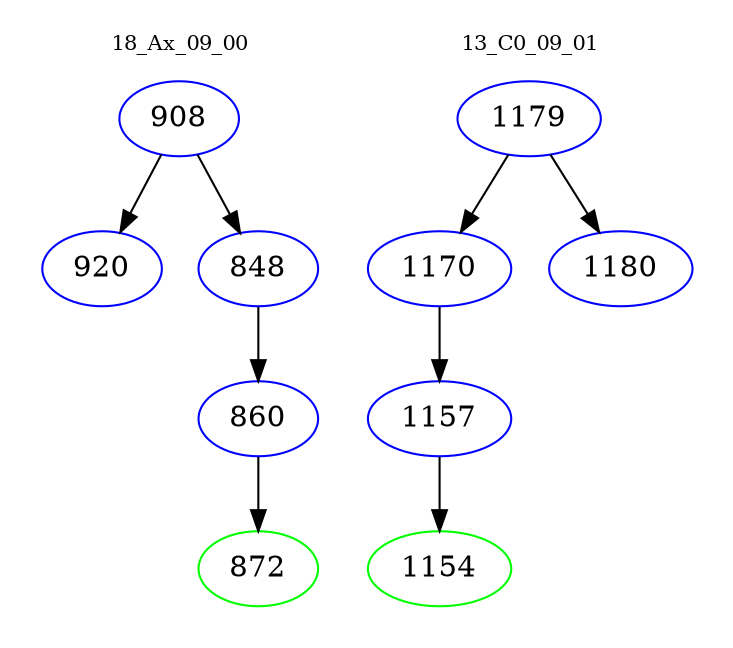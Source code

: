 digraph{
subgraph cluster_0 {
color = white
label = "18_Ax_09_00";
fontsize=10;
T0_908 [label="908", color="blue"]
T0_908 -> T0_920 [color="black"]
T0_920 [label="920", color="blue"]
T0_908 -> T0_848 [color="black"]
T0_848 [label="848", color="blue"]
T0_848 -> T0_860 [color="black"]
T0_860 [label="860", color="blue"]
T0_860 -> T0_872 [color="black"]
T0_872 [label="872", color="green"]
}
subgraph cluster_1 {
color = white
label = "13_C0_09_01";
fontsize=10;
T1_1179 [label="1179", color="blue"]
T1_1179 -> T1_1170 [color="black"]
T1_1170 [label="1170", color="blue"]
T1_1170 -> T1_1157 [color="black"]
T1_1157 [label="1157", color="blue"]
T1_1157 -> T1_1154 [color="black"]
T1_1154 [label="1154", color="green"]
T1_1179 -> T1_1180 [color="black"]
T1_1180 [label="1180", color="blue"]
}
}
